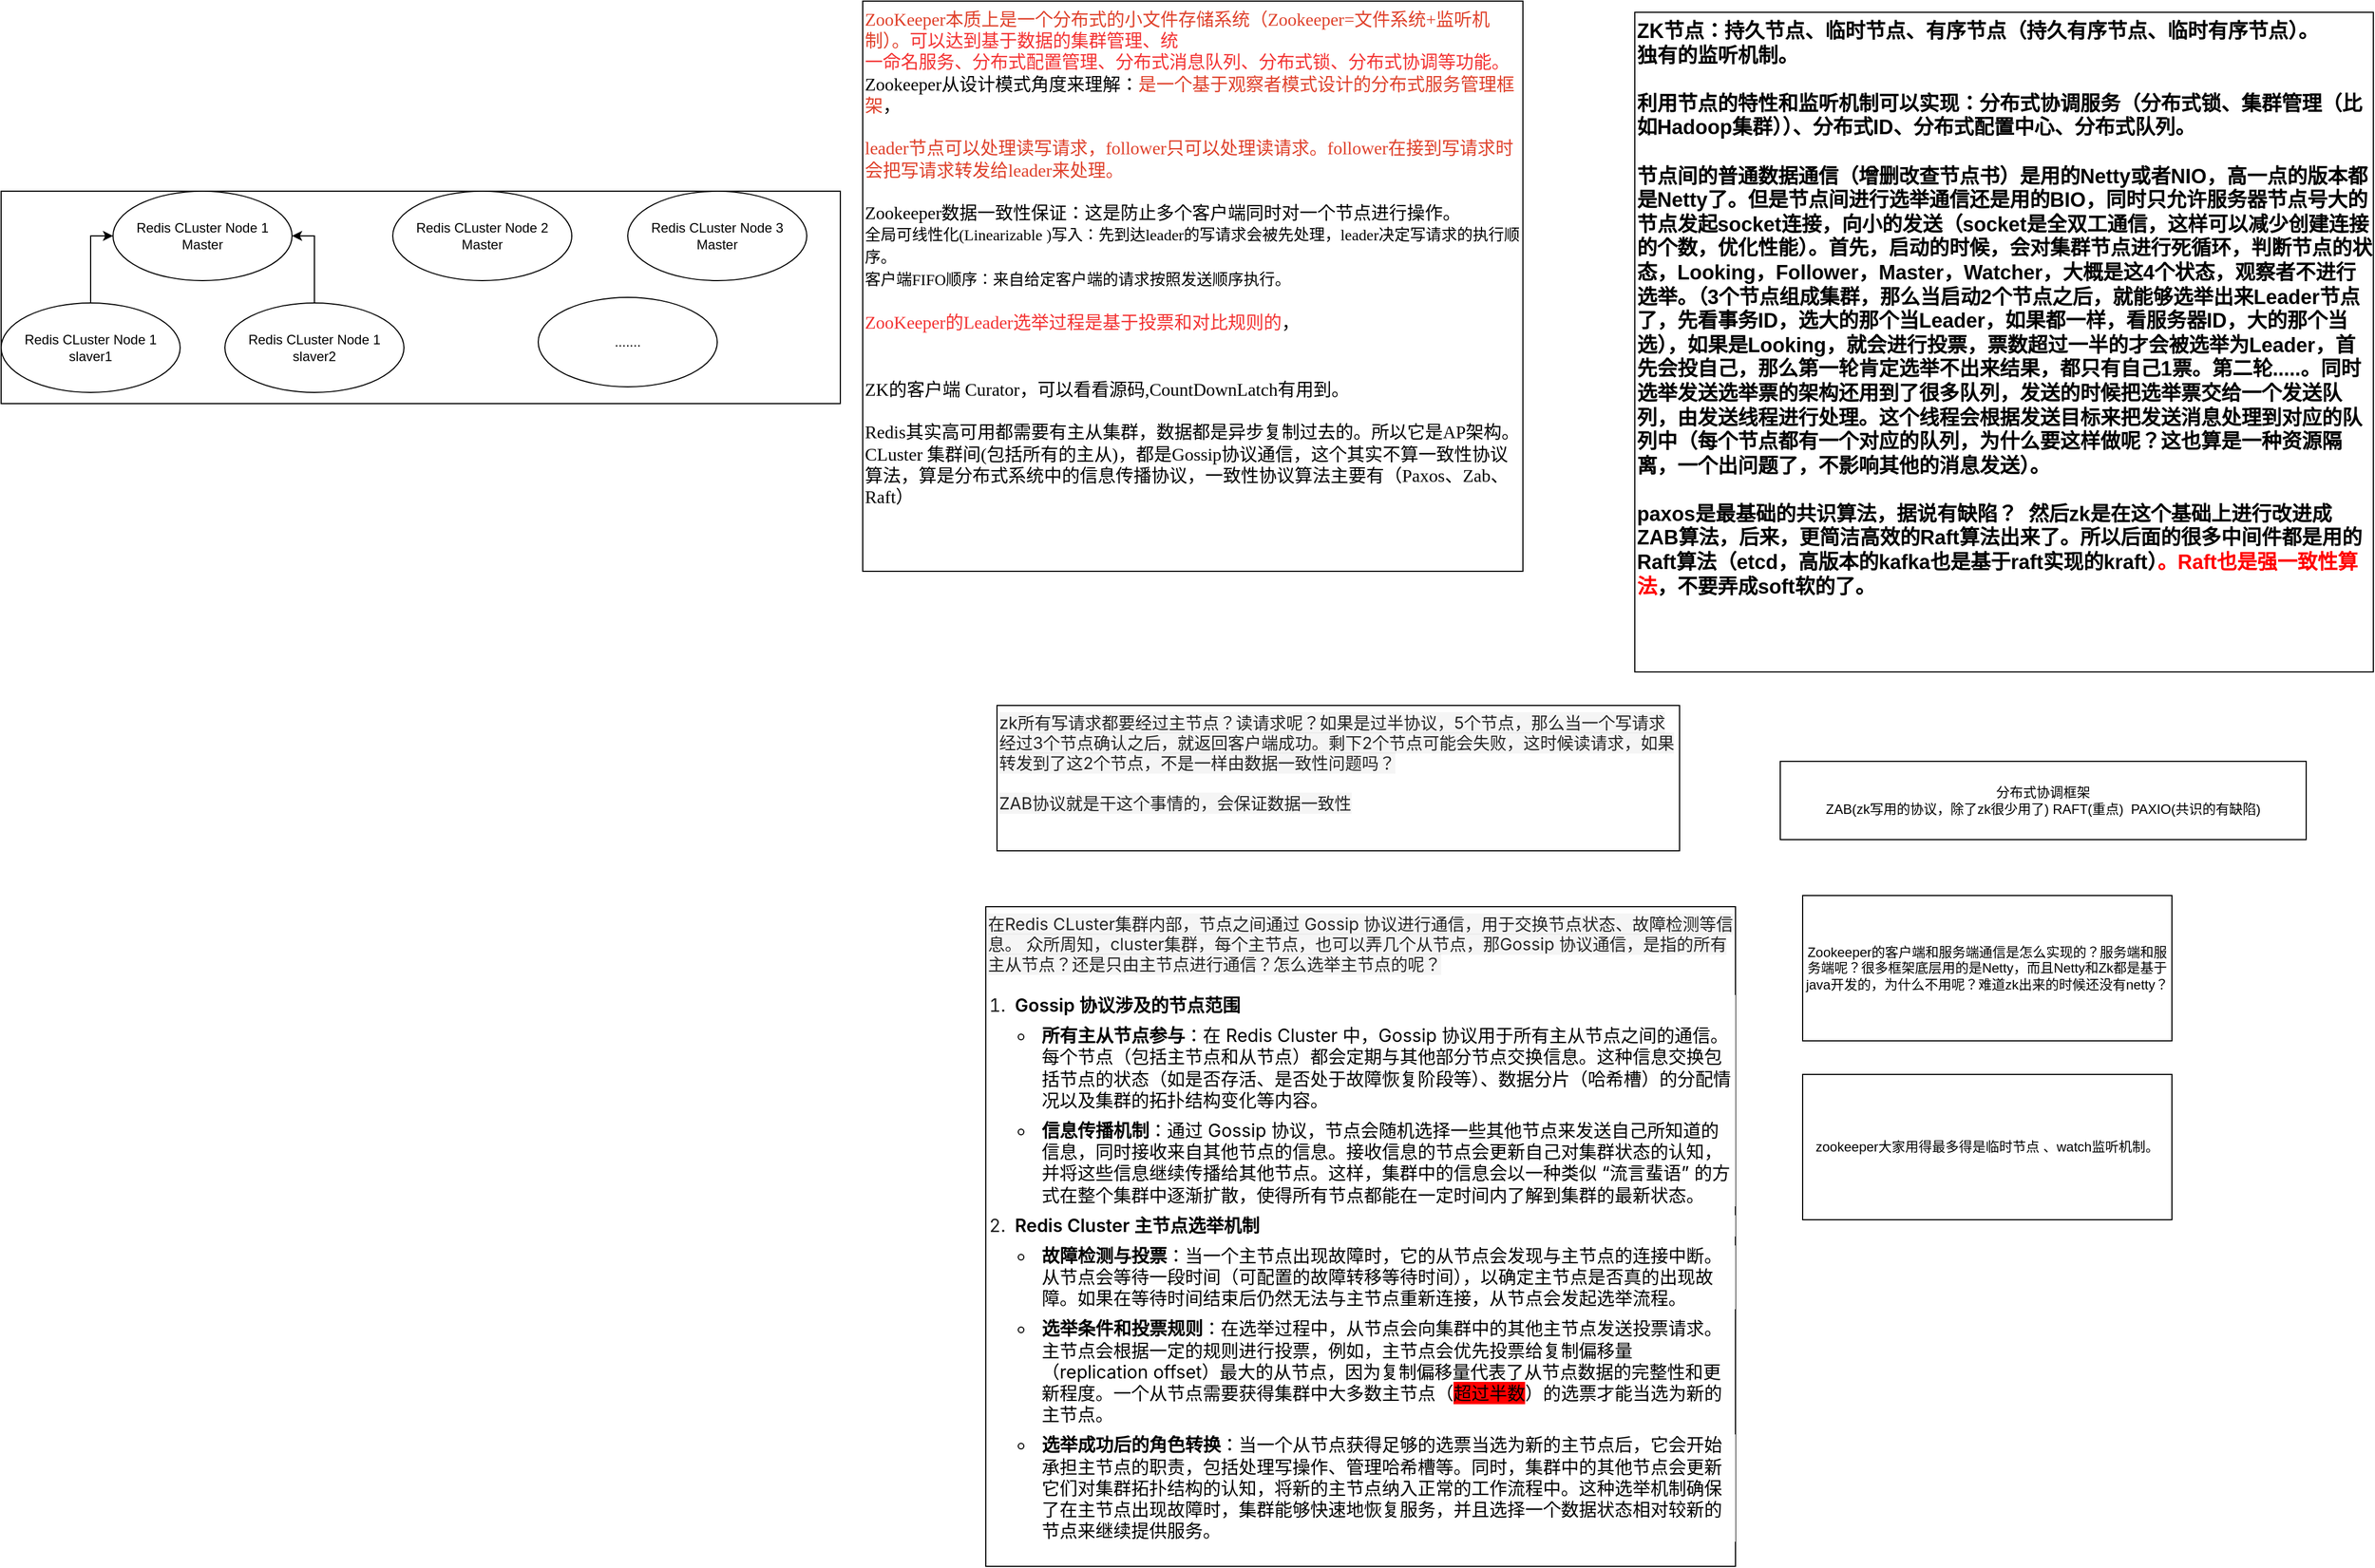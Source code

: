 <mxfile version="26.0.3">
  <diagram name="第 1 页" id="TzDZJ18uVH2BrXoznrYu">
    <mxGraphModel dx="2608" dy="1787" grid="1" gridSize="10" guides="1" tooltips="1" connect="1" arrows="1" fold="1" page="1" pageScale="1" pageWidth="827" pageHeight="1169" math="0" shadow="0">
      <root>
        <mxCell id="0" />
        <mxCell id="1" parent="0" />
        <mxCell id="oE_ixGBvfXvZEjppzsO--1" value="分布式协调框架&lt;br&gt;ZAB(zk写用的协议，除了zk很少用了) RAFT(重点)&amp;nbsp; PAXIO(共识的有缺陷)" style="rounded=0;whiteSpace=wrap;html=1;" parent="1" vertex="1">
          <mxGeometry x="350" y="360" width="470" height="70" as="geometry" />
        </mxCell>
        <mxCell id="EsCJ1PF5g06sX3PIpRF--1" value="Zookeeper的客户端和服务端通信是怎么实现的？服务端和服务端呢？很多框架底层用的是Netty，而且Netty和Zk都是基于java开发的，为什么不用呢？难道zk出来的时候还没有netty？" style="rounded=0;whiteSpace=wrap;html=1;" parent="1" vertex="1">
          <mxGeometry x="370" y="480" width="330" height="130" as="geometry" />
        </mxCell>
        <mxCell id="aoBaY2fR4_1X0Lq2eARB-2" value="zookeeper大家用得最多得是临时节点 、watch监听机制。" style="rounded=0;whiteSpace=wrap;html=1;" parent="1" vertex="1">
          <mxGeometry x="370" y="640" width="330" height="130" as="geometry" />
        </mxCell>
        <mxCell id="a138Q77CWcjG1b8q-LW_-1" value="ZK节点：持久节点、临时节点、有序节点（持久有序节点、临时有序节点）。&lt;div&gt;独有的监听机制。&lt;/div&gt;&lt;div&gt;&lt;br&gt;&lt;/div&gt;&lt;div&gt;利用节点的特性和监听机制可以实现：分布式协调服务（分布式锁、集群管理（比如Hadoop集群））、分布式ID、分布式配置中心、分布式队列。&lt;/div&gt;&lt;div&gt;&lt;br&gt;&lt;/div&gt;&lt;div&gt;节点间的普通数据通信（增删改查节点书）是用的Netty或者NIO，高一点的版本都是Netty了。但是节点间进行选举通信还是用的BIO，同时只允许服务器节点号大的节点发起socket连接，向小的发送（socket是全双工通信，这样可以减少创建连接的个数，优化性能）。首先，启动的时候，会对集群节点进行死循环，判断节点的状态，Looking，Follower，Master，Watcher，大概是这4个状态，观察者不进行选举。（3个节点组成集群，那么当启动2个节点之后，就能够选举出来Leader节点了，先看事务ID，选大的那个当Leader，如果都一样，看服务器ID，大的那个当选），如果是Looking，就会进行投票，票数超过一半的才会被选举为Leader，首先会投自己，那么第一轮肯定选举不出来结果，都只有自己1票。第二轮.....。同时选举发送选举票的架构还用到了很多队列，发送的时候把选举票交给一个发送队列，由发送线程进行处理。这个线程会根据发送目标来把发送消息处理到对应的队列中（每个节点都有一个对应的队列，为什么要这样做呢？这也算是一种资源隔离，一个出问题了，不影响其他的消息发送）。&lt;/div&gt;&lt;div&gt;&lt;br&gt;&lt;/div&gt;&lt;div&gt;paxos是最基础的共识算法，据说有缺陷？&amp;nbsp; 然后zk是在这个基础上进行改进成ZAB算法，后来，更简洁高效的Raft算法出来了。所以后面的很多中间件都是用的Raft算法（etcd，高版本的kafka也是基于raft实现的kraft）&lt;font style=&quot;color: rgb(255, 0, 0);&quot;&gt;。Raft也是强一致性算法&lt;/font&gt;，不要弄成soft软的了。&lt;/div&gt;" style="rounded=0;whiteSpace=wrap;html=1;verticalAlign=top;align=left;fontSize=18;fontStyle=1" vertex="1" parent="1">
          <mxGeometry x="220" y="-310" width="660" height="590" as="geometry" />
        </mxCell>
        <mxCell id="a138Q77CWcjG1b8q-LW_-2" value="&lt;span style=&quot;color: rgba(0, 0, 0, 0.85); font-family: Inter, -apple-system, BlinkMacSystemFont, &amp;quot;Segoe UI&amp;quot;, &amp;quot;SF Pro SC&amp;quot;, &amp;quot;SF Pro Display&amp;quot;, &amp;quot;SF Pro Icons&amp;quot;, &amp;quot;PingFang SC&amp;quot;, &amp;quot;Hiragino Sans GB&amp;quot;, &amp;quot;Microsoft YaHei&amp;quot;, &amp;quot;Helvetica Neue&amp;quot;, Helvetica, Arial, sans-serif; font-size: 15px; white-space-collapse: preserve; background-color: rgba(0, 0, 0, 0.04);&quot;&gt;zk所有写请求都要经过主节点？读请求呢？如果是过半协议，5个节点，那么当一个写请求经过3个节点确认之后，就返回客户端成功。剩下2个节点可能会失败，这时候读请求，如果转发到了这2个节点，不是一样由数据一致性问题吗？&lt;/span&gt;&lt;div&gt;&lt;span style=&quot;color: rgba(0, 0, 0, 0.85); font-family: Inter, -apple-system, BlinkMacSystemFont, &amp;quot;Segoe UI&amp;quot;, &amp;quot;SF Pro SC&amp;quot;, &amp;quot;SF Pro Display&amp;quot;, &amp;quot;SF Pro Icons&amp;quot;, &amp;quot;PingFang SC&amp;quot;, &amp;quot;Hiragino Sans GB&amp;quot;, &amp;quot;Microsoft YaHei&amp;quot;, &amp;quot;Helvetica Neue&amp;quot;, Helvetica, Arial, sans-serif; font-size: 15px; white-space-collapse: preserve; background-color: rgba(0, 0, 0, 0.04);&quot;&gt;&lt;br&gt;&lt;/span&gt;&lt;/div&gt;&lt;div&gt;&lt;span style=&quot;color: rgba(0, 0, 0, 0.85); font-family: Inter, -apple-system, BlinkMacSystemFont, &amp;quot;Segoe UI&amp;quot;, &amp;quot;SF Pro SC&amp;quot;, &amp;quot;SF Pro Display&amp;quot;, &amp;quot;SF Pro Icons&amp;quot;, &amp;quot;PingFang SC&amp;quot;, &amp;quot;Hiragino Sans GB&amp;quot;, &amp;quot;Microsoft YaHei&amp;quot;, &amp;quot;Helvetica Neue&amp;quot;, Helvetica, Arial, sans-serif; font-size: 15px; white-space-collapse: preserve; background-color: rgba(0, 0, 0, 0.04);&quot;&gt;ZAB协议就是干这个事情的，会保证数据一致性&lt;/span&gt;&lt;/div&gt;" style="rounded=0;whiteSpace=wrap;html=1;verticalAlign=top;align=left;" vertex="1" parent="1">
          <mxGeometry x="-350" y="310" width="610" height="130" as="geometry" />
        </mxCell>
        <mxCell id="a138Q77CWcjG1b8q-LW_-4" value="&lt;span style=&quot;color: rgba(0, 0, 0, 0.85); font-family: Inter, -apple-system, BlinkMacSystemFont, &amp;quot;Segoe UI&amp;quot;, &amp;quot;SF Pro SC&amp;quot;, &amp;quot;SF Pro Display&amp;quot;, &amp;quot;SF Pro Icons&amp;quot;, &amp;quot;PingFang SC&amp;quot;, &amp;quot;Hiragino Sans GB&amp;quot;, &amp;quot;Microsoft YaHei&amp;quot;, &amp;quot;Helvetica Neue&amp;quot;, Helvetica, Arial, sans-serif; font-size: 15px; white-space-collapse: preserve; background-color: rgba(0, 0, 0, 0.04);&quot;&gt;在Redis CLuster集群内部，节点之间通过 Gossip 协议进行通信，用于交换节点状态、故障检测等信息。 众所周知，cluster集群，每个主节点，也可以弄几个从节点，那Gossip 协议通信，是指的所有主从节点？还是只由主节点进行通信？怎么选举主节点的呢？&lt;/span&gt;&lt;div&gt;&lt;span style=&quot;color: rgba(0, 0, 0, 0.85); font-family: Inter, -apple-system, BlinkMacSystemFont, &amp;quot;Segoe UI&amp;quot;, &amp;quot;SF Pro SC&amp;quot;, &amp;quot;SF Pro Display&amp;quot;, &amp;quot;SF Pro Icons&amp;quot;, &amp;quot;PingFang SC&amp;quot;, &amp;quot;Hiragino Sans GB&amp;quot;, &amp;quot;Microsoft YaHei&amp;quot;, &amp;quot;Helvetica Neue&amp;quot;, Helvetica, Arial, sans-serif; font-size: 15px; white-space-collapse: preserve; background-color: rgba(0, 0, 0, 0.04);&quot;&gt;&lt;br&gt;&lt;/span&gt;&lt;/div&gt;&lt;div&gt;&lt;span style=&quot;color: rgba(0, 0, 0, 0.85); font-family: Inter, -apple-system, BlinkMacSystemFont, &amp;quot;Segoe UI&amp;quot;, &amp;quot;SF Pro SC&amp;quot;, &amp;quot;SF Pro Display&amp;quot;, &amp;quot;SF Pro Icons&amp;quot;, &amp;quot;PingFang SC&amp;quot;, &amp;quot;Hiragino Sans GB&amp;quot;, &amp;quot;Microsoft YaHei&amp;quot;, &amp;quot;Helvetica Neue&amp;quot;, Helvetica, Arial, sans-serif; font-size: 15px; white-space-collapse: preserve;&quot;&gt;&lt;ol style=&quot;-webkit-font-smoothing: antialiased; box-sizing: border-box; -webkit-tap-highlight-color: rgba(0, 0, 0, 0); --desktop-home-page-background-color: light-dark(#f4f4f4, #1b1b1b); --desktop-home-card-background-color: light-dark(#fdfdfd, #141414); --desktop-home-card-background-color-hover: light-dark(#fff, #000000); --desktop-home-popup-background-color: light-dark(#f6f5f5, #1a1a1a); margin-bottom: 0px; padding-left: 20px; overflow-anchor: auto; color: rgb(34, 34, 34); font-size: 16px; white-space-collapse: collapse; margin-top: 0px !important;&quot; class=&quot;auto-hide-last-sibling-br&quot;&gt;&lt;li style=&quot;background-color: light-dark(rgb(255, 255, 255), rgb(18, 18, 18)); -webkit-font-smoothing: antialiased; box-sizing: border-box; -webkit-tap-highlight-color: rgba(0, 0, 0, 0); --desktop-home-page-background-color: light-dark(#f4f4f4, #1b1b1b); --desktop-home-card-background-color: light-dark(#fdfdfd, #141414); --desktop-home-card-background-color-hover: light-dark(#fff, #000000); --desktop-home-popup-background-color: light-dark(#f6f5f5, #1a1a1a); font-size: var(--md-box-samantha-normal-text-font-size); line-height: var(--md-box-samantha-normal-text-line-height); list-style-type: decimal; padding-left: 4px; overflow-anchor: auto; color: var(--md-box-samantha-normal-text-color) !important;&quot;&gt;&lt;div style=&quot;-webkit-font-smoothing: antialiased; box-sizing: border-box; -webkit-tap-highlight-color: rgba(0, 0, 0, 0); --desktop-home-page-background-color: light-dark(#f4f4f4, #1b1b1b); --desktop-home-card-background-color: light-dark(#fdfdfd, #141414); --desktop-home-card-background-color-hover: light-dark(#fff, #000000); --desktop-home-popup-background-color: light-dark(#f6f5f5, #1a1a1a); line-height: var(--md-box-samantha-normal-text-line-height); margin-bottom: 0px; margin-top: 0px; font-size: var(--md-box-samantha-normal-text-font-size); color: initial; overflow-anchor: auto;&quot; class=&quot;auto-hide-last-sibling-br paragraph-JOTKXA paragraph-element br-paragraph-space&quot;&gt;&lt;span style=&quot;-webkit-font-smoothing: antialiased; box-sizing: border-box; -webkit-tap-highlight-color: rgba(0, 0, 0, 0); --desktop-home-page-background-color: light-dark(#f4f4f4, #1b1b1b); --desktop-home-card-background-color: light-dark(#fdfdfd, #141414); --desktop-home-card-background-color-hover: light-dark(#fff, #000000); --desktop-home-popup-background-color: light-dark(#f6f5f5, #1a1a1a); font-weight: 600; color: initial; font-size: var(--md-box-samantha-normal-text-font-size); line-height: var(--md-box-samantha-normal-text-line-height); overflow-anchor: auto;&quot;&gt;Gossip 协议涉及的节点范围&lt;/span&gt;&lt;/div&gt;&lt;ul style=&quot;-webkit-font-smoothing: antialiased; box-sizing: border-box; -webkit-tap-highlight-color: rgba(0, 0, 0, 0); --desktop-home-page-background-color: light-dark(#f4f4f4, #1b1b1b); --desktop-home-card-background-color: light-dark(#fdfdfd, #141414); --desktop-home-card-background-color-hover: light-dark(#fff, #000000); --desktop-home-popup-background-color: light-dark(#f6f5f5, #1a1a1a); margin-bottom: 0px; margin-top: 8px; overflow-anchor: auto; color: initial; padding-left: 20px !important;&quot; class=&quot;auto-hide-last-sibling-br&quot;&gt;&lt;li style=&quot;-webkit-font-smoothing: antialiased; box-sizing: border-box; -webkit-tap-highlight-color: rgba(0, 0, 0, 0); --desktop-home-page-background-color: light-dark(#f4f4f4, #1b1b1b); --desktop-home-card-background-color: light-dark(#fdfdfd, #141414); --desktop-home-card-background-color-hover: light-dark(#fff, #000000); --desktop-home-popup-background-color: light-dark(#f6f5f5, #1a1a1a); font-size: var(--md-box-samantha-normal-text-font-size); line-height: var(--md-box-samantha-normal-text-line-height); color: initial; list-style-type: circle; padding-left: 4px; overflow-anchor: auto;&quot;&gt;&lt;span style=&quot;-webkit-font-smoothing: antialiased; box-sizing: border-box; -webkit-tap-highlight-color: rgba(0, 0, 0, 0); --desktop-home-page-background-color: light-dark(#f4f4f4, #1b1b1b); --desktop-home-card-background-color: light-dark(#fdfdfd, #141414); --desktop-home-card-background-color-hover: light-dark(#fff, #000000); --desktop-home-popup-background-color: light-dark(#f6f5f5, #1a1a1a); font-weight: 600; color: initial; font-size: var(--md-box-samantha-normal-text-font-size); line-height: var(--md-box-samantha-normal-text-line-height); overflow-anchor: auto;&quot;&gt;所有主从节点参与&lt;/span&gt;：在 Redis Cluster 中，Gossip 协议用于所有主从节点之间的通信。每个节点（包括主节点和从节点）都会定期与其他部分节点交换信息。这种信息交换包括节点的状态（如是否存活、是否处于故障恢复阶段等）、数据分片（哈希槽）的分配情况以及集群的拓扑结构变化等内容。&lt;/li&gt;&lt;li style=&quot;-webkit-font-smoothing: antialiased; box-sizing: border-box; -webkit-tap-highlight-color: rgba(0, 0, 0, 0); --desktop-home-page-background-color: light-dark(#f4f4f4, #1b1b1b); --desktop-home-card-background-color: light-dark(#fdfdfd, #141414); --desktop-home-card-background-color-hover: light-dark(#fff, #000000); --desktop-home-popup-background-color: light-dark(#f6f5f5, #1a1a1a); font-size: var(--md-box-samantha-normal-text-font-size); line-height: var(--md-box-samantha-normal-text-line-height); color: initial; list-style-type: circle; margin-top: 8px; padding-left: 4px; overflow-anchor: auto;&quot;&gt;&lt;span style=&quot;-webkit-font-smoothing: antialiased; box-sizing: border-box; -webkit-tap-highlight-color: rgba(0, 0, 0, 0); --desktop-home-page-background-color: light-dark(#f4f4f4, #1b1b1b); --desktop-home-card-background-color: light-dark(#fdfdfd, #141414); --desktop-home-card-background-color-hover: light-dark(#fff, #000000); --desktop-home-popup-background-color: light-dark(#f6f5f5, #1a1a1a); font-weight: 600; color: initial; font-size: var(--md-box-samantha-normal-text-font-size); line-height: var(--md-box-samantha-normal-text-line-height); overflow-anchor: auto;&quot;&gt;信息传播机制&lt;/span&gt;：通过 Gossip 协议，节点会随机选择一些其他节点来发送自己所知道的信息，同时接收来自其他节点的信息。接收信息的节点会更新自己对集群状态的认知，并将这些信息继续传播给其他节点。这样，集群中的信息会以一种类似 “流言蜚语” 的方式在整个集群中逐渐扩散，使得所有节点都能在一定时间内了解到集群的最新状态。&lt;/li&gt;&lt;/ul&gt;&lt;/li&gt;&lt;li style=&quot;-webkit-font-smoothing: antialiased; box-sizing: border-box; -webkit-tap-highlight-color: rgba(0, 0, 0, 0); --desktop-home-page-background-color: light-dark(#f4f4f4, #1b1b1b); --desktop-home-card-background-color: light-dark(#fdfdfd, #141414); --desktop-home-card-background-color-hover: light-dark(#fff, #000000); --desktop-home-popup-background-color: light-dark(#f6f5f5, #1a1a1a); font-size: var(--md-box-samantha-normal-text-font-size); line-height: var(--md-box-samantha-normal-text-line-height); list-style-type: decimal; margin-top: 8px; padding-left: 4px; overflow-anchor: auto; color: var(--md-box-samantha-normal-text-color) !important;&quot;&gt;&lt;div style=&quot;background-color: light-dark(rgb(255, 255, 255), rgb(18, 18, 18)); -webkit-font-smoothing: antialiased; box-sizing: border-box; -webkit-tap-highlight-color: rgba(0, 0, 0, 0); --desktop-home-page-background-color: light-dark(#f4f4f4, #1b1b1b); --desktop-home-card-background-color: light-dark(#fdfdfd, #141414); --desktop-home-card-background-color-hover: light-dark(#fff, #000000); --desktop-home-popup-background-color: light-dark(#f6f5f5, #1a1a1a); line-height: var(--md-box-samantha-normal-text-line-height); margin-bottom: 0px; margin-top: 0px; font-size: var(--md-box-samantha-normal-text-font-size); color: initial; overflow-anchor: auto;&quot; class=&quot;auto-hide-last-sibling-br paragraph-JOTKXA paragraph-element br-paragraph-space&quot;&gt;&lt;span style=&quot;-webkit-font-smoothing: antialiased; box-sizing: border-box; -webkit-tap-highlight-color: rgba(0, 0, 0, 0); --desktop-home-page-background-color: light-dark(#f4f4f4, #1b1b1b); --desktop-home-card-background-color: light-dark(#fdfdfd, #141414); --desktop-home-card-background-color-hover: light-dark(#fff, #000000); --desktop-home-popup-background-color: light-dark(#f6f5f5, #1a1a1a); font-weight: 600; color: initial; font-size: var(--md-box-samantha-normal-text-font-size); line-height: var(--md-box-samantha-normal-text-line-height); overflow-anchor: auto;&quot;&gt;Redis Cluster 主节点选举机制&lt;/span&gt;&lt;/div&gt;&lt;ul style=&quot;-webkit-font-smoothing: antialiased; box-sizing: border-box; -webkit-tap-highlight-color: rgba(0, 0, 0, 0); --desktop-home-page-background-color: light-dark(#f4f4f4, #1b1b1b); --desktop-home-card-background-color: light-dark(#fdfdfd, #141414); --desktop-home-card-background-color-hover: light-dark(#fff, #000000); --desktop-home-popup-background-color: light-dark(#f6f5f5, #1a1a1a); margin-bottom: 0px; margin-top: 8px; overflow-anchor: auto; color: initial; padding-left: 20px !important;&quot; class=&quot;auto-hide-last-sibling-br&quot;&gt;&lt;li style=&quot;background-color: light-dark(rgb(255, 255, 255), rgb(18, 18, 18)); -webkit-font-smoothing: antialiased; box-sizing: border-box; -webkit-tap-highlight-color: rgba(0, 0, 0, 0); --desktop-home-page-background-color: light-dark(#f4f4f4, #1b1b1b); --desktop-home-card-background-color: light-dark(#fdfdfd, #141414); --desktop-home-card-background-color-hover: light-dark(#fff, #000000); --desktop-home-popup-background-color: light-dark(#f6f5f5, #1a1a1a); font-size: var(--md-box-samantha-normal-text-font-size); line-height: var(--md-box-samantha-normal-text-line-height); color: initial; list-style-type: circle; padding-left: 4px; overflow-anchor: auto;&quot;&gt;&lt;span style=&quot;-webkit-font-smoothing: antialiased; box-sizing: border-box; -webkit-tap-highlight-color: rgba(0, 0, 0, 0); --desktop-home-page-background-color: light-dark(#f4f4f4, #1b1b1b); --desktop-home-card-background-color: light-dark(#fdfdfd, #141414); --desktop-home-card-background-color-hover: light-dark(#fff, #000000); --desktop-home-popup-background-color: light-dark(#f6f5f5, #1a1a1a); font-weight: 600; color: initial; font-size: var(--md-box-samantha-normal-text-font-size); line-height: var(--md-box-samantha-normal-text-line-height); overflow-anchor: auto;&quot;&gt;故障检测与投票&lt;/span&gt;：当一个主节点出现故障时，它的从节点会发现与主节点的连接中断。从节点会等待一段时间（可配置的故障转移等待时间），以确定主节点是否真的出现故障。如果在等待时间结束后仍然无法与主节点重新连接，从节点会发起选举流程。&lt;/li&gt;&lt;li style=&quot;-webkit-font-smoothing: antialiased; box-sizing: border-box; -webkit-tap-highlight-color: rgba(0, 0, 0, 0); --desktop-home-page-background-color: light-dark(#f4f4f4, #1b1b1b); --desktop-home-card-background-color: light-dark(#fdfdfd, #141414); --desktop-home-card-background-color-hover: light-dark(#fff, #000000); --desktop-home-popup-background-color: light-dark(#f6f5f5, #1a1a1a); font-size: var(--md-box-samantha-normal-text-font-size); line-height: var(--md-box-samantha-normal-text-line-height); color: initial; list-style-type: circle; margin-top: 8px; padding-left: 4px; overflow-anchor: auto;&quot;&gt;&lt;span style=&quot;background-color: light-dark(rgb(255, 255, 255), rgb(18, 18, 18)); -webkit-font-smoothing: antialiased; box-sizing: border-box; -webkit-tap-highlight-color: rgba(0, 0, 0, 0); --desktop-home-page-background-color: light-dark(#f4f4f4, #1b1b1b); --desktop-home-card-background-color: light-dark(#fdfdfd, #141414); --desktop-home-card-background-color-hover: light-dark(#fff, #000000); --desktop-home-popup-background-color: light-dark(#f6f5f5, #1a1a1a); font-weight: 600; color: initial; font-size: var(--md-box-samantha-normal-text-font-size); line-height: var(--md-box-samantha-normal-text-line-height); overflow-anchor: auto;&quot;&gt;选举条件和投票规则&lt;/span&gt;：在选举过程中，从节点会向集群中的其他主节点发送投票请求。主节点会根据一定的规则进行投票，例如，主节点会优先投票给复制偏移量（replication offset）最大的从节点，因为复制偏移量代表了从节点数据的完整性和更新程度。一个从节点需要获得集群中大多数主节点（&lt;span style=&quot;background-color: rgb(255, 0, 0);&quot;&gt;超过半数&lt;/span&gt;）的选票才能当选为新的主节点。&lt;/li&gt;&lt;li style=&quot;background-color: light-dark(rgb(255, 255, 255), rgb(18, 18, 18)); -webkit-font-smoothing: antialiased; box-sizing: border-box; -webkit-tap-highlight-color: rgba(0, 0, 0, 0); --desktop-home-page-background-color: light-dark(#f4f4f4, #1b1b1b); --desktop-home-card-background-color: light-dark(#fdfdfd, #141414); --desktop-home-card-background-color-hover: light-dark(#fff, #000000); --desktop-home-popup-background-color: light-dark(#f6f5f5, #1a1a1a); font-size: var(--md-box-samantha-normal-text-font-size); line-height: var(--md-box-samantha-normal-text-line-height); color: initial; list-style-type: circle; margin-top: 8px; padding-left: 4px; overflow-anchor: auto;&quot;&gt;&lt;span style=&quot;-webkit-font-smoothing: antialiased; box-sizing: border-box; -webkit-tap-highlight-color: rgba(0, 0, 0, 0); --desktop-home-page-background-color: light-dark(#f4f4f4, #1b1b1b); --desktop-home-card-background-color: light-dark(#fdfdfd, #141414); --desktop-home-card-background-color-hover: light-dark(#fff, #000000); --desktop-home-popup-background-color: light-dark(#f6f5f5, #1a1a1a); font-weight: 600; color: initial; font-size: var(--md-box-samantha-normal-text-font-size); line-height: var(--md-box-samantha-normal-text-line-height); overflow-anchor: auto;&quot;&gt;选举成功后的角色转换&lt;/span&gt;：当一个从节点获得足够的选票当选为新的主节点后，它会开始承担主节点的职责，包括处理写操作、管理哈希槽等。同时，集群中的其他节点会更新它们对集群拓扑结构的认知，将新的主节点纳入正常的工作流程中。这种选举机制确保了在主节点出现故障时，集群能够快速地恢复服务，并且选择一个数据状态相对较新的节点来继续提供服务。&lt;/li&gt;&lt;/ul&gt;&lt;/li&gt;&lt;/ol&gt;&lt;/span&gt;&lt;/div&gt;" style="rounded=0;whiteSpace=wrap;html=1;verticalAlign=top;align=left;" vertex="1" parent="1">
          <mxGeometry x="-360" y="490" width="670" height="590" as="geometry" />
        </mxCell>
        <mxCell id="a138Q77CWcjG1b8q-LW_-5" value="&lt;div&gt;&lt;span style=&quot;font-size: 12.011pt; font-family: 微软雅黑; color: rgb(223, 64, 42);&quot;&gt;ZooKeeper本质上是一个分布式的小文件存储系统（Zookeeper=文件系统+监听机制）。&lt;/span&gt;&lt;span style=&quot;color: rgb(243, 50, 50); font-family: 微软雅黑; font-size: 12.011pt; background-color: transparent;&quot;&gt;可以达到基于数据的集群管理、统&lt;/span&gt;&lt;/div&gt;&lt;div&gt;&lt;span style=&quot;font-size: 12.011pt; font-family: 微软雅黑; color: rgb(243, 50, 50);&quot;&gt;一命名服务、分布式配置管理、分布式消息队列、分布式锁、分布式协调等功能。&lt;/span&gt;&lt;/div&gt;&lt;div&gt;&lt;div&gt;&lt;span style=&quot;font-size: 12.011pt; font-family: 微软雅黑;&quot;&gt;Zookeeper从设计模式角度来理解：&lt;/span&gt;&lt;span style=&quot;font-size: 12.011pt; font-family: 微软雅黑; color: rgb(223, 64, 42);&quot;&gt;是一个基于观察者模式设计的分布式服务管理框架&lt;/span&gt;&lt;span style=&quot;font-size: 12.011pt; font-family: 微软雅黑;&quot;&gt;，&lt;/span&gt;&lt;/div&gt;&lt;/div&gt;&lt;div&gt;&lt;span style=&quot;font-size: 12.011pt; font-family: 微软雅黑;&quot;&gt;&lt;br&gt;&lt;/span&gt;&lt;/div&gt;&lt;div&gt;&lt;div&gt;&lt;span style=&quot;font-size: 12.011pt; font-family: 微软雅黑; color: rgb(223, 64, 42);&quot;&gt;leader节点可以处理读写请求，follower只可以处理读请求。follower在接到写请求时会把写请求转发&lt;/span&gt;&lt;span style=&quot;color: light-dark(rgb(223, 64, 42), rgb(255, 126, 107)); font-family: 微软雅黑; font-size: 12.011pt; background-color: transparent;&quot;&gt;给leader来处理。&lt;/span&gt;&lt;/div&gt;&lt;/div&gt;&lt;div&gt;&lt;span style=&quot;font-size: 12.011pt; font-family: 微软雅黑; color: rgb(223, 64, 42);&quot;&gt;&lt;br&gt;&lt;/span&gt;&lt;/div&gt;&lt;div&gt;&lt;span style=&quot;font-family: 微软雅黑; color: rgb(223, 64, 42);&quot;&gt;&lt;div style=&quot;font-size: 12.011pt;&quot;&gt;&lt;span style=&quot;font-size: 12.011pt; color: rgb(0, 0, 0);&quot;&gt;Zookeeper数据一致性保证：这是防止多个客户端同时对一个节点进行操作。&lt;/span&gt;&lt;/div&gt;&lt;div style=&quot;font-size: 12.011pt;&quot;&gt;&lt;span style=&quot;font-size: 10.51pt; color: rgb(0, 0, 0);&quot;&gt;全局可线性化(Linearizable )写入∶先到达leader的写请求会被先处理，leader决定写请求的执行顺序。&lt;br&gt;&lt;/span&gt;&lt;/div&gt;&lt;div style=&quot;font-size: 12.011pt;&quot;&gt;&lt;span style=&quot;font-size: 10.51pt; color: rgb(0, 0, 0);&quot;&gt;客户端FIFO顺序∶来自给定客户端的请求按照发送顺序执行。&lt;/span&gt;&lt;/div&gt;&lt;div style=&quot;font-size: 12.011pt;&quot;&gt;&lt;span style=&quot;font-size: 10.51pt; color: rgb(0, 0, 0);&quot;&gt;&lt;br&gt;&lt;/span&gt;&lt;/div&gt;&lt;div style=&quot;&quot;&gt;&lt;span style=&quot;color: rgb(0, 0, 0);&quot;&gt;&lt;div style=&quot;font-size: 10.51pt;&quot;&gt;&lt;span style=&quot;font-size: 12.011pt; color: rgb(243, 50, 50);&quot;&gt;ZooKeeper的Leader选举过程是基于投票和对比规则的&lt;/span&gt;&lt;span style=&quot;font-size: 12.011pt;&quot;&gt;，&lt;/span&gt;&lt;/div&gt;&lt;div style=&quot;font-size: 10.51pt;&quot;&gt;&lt;span style=&quot;font-size: 12.011pt;&quot;&gt;&lt;br&gt;&lt;/span&gt;&lt;/div&gt;&lt;div style=&quot;font-size: 10.51pt;&quot;&gt;&lt;span style=&quot;font-size: 12.011pt;&quot;&gt;&lt;br&gt;&lt;/span&gt;&lt;/div&gt;&lt;div style=&quot;&quot;&gt;&lt;span style=&quot;font-size: 16.015px;&quot;&gt;ZK的客户端 Curator，可以看看源码,CountDownLatch有用到。&lt;/span&gt;&lt;/div&gt;&lt;div style=&quot;&quot;&gt;&lt;span style=&quot;font-size: 16.015px;&quot;&gt;&lt;br&gt;&lt;/span&gt;&lt;/div&gt;&lt;div style=&quot;&quot;&gt;&lt;span style=&quot;font-size: 16.015px;&quot;&gt;Redis其实高可用都需要有主从集群，数据都是异步复制过去的。所以它是AP架构。CLuster 集群间(包括所有的主从)，都是Gossip协议通信，这个其实不算一致性协议算法，算是分布式系统中的信息传播协议，一致性协议算法主要有（Paxos、Zab、Raft）&lt;/span&gt;&lt;/div&gt;&lt;/span&gt;&lt;/div&gt;&lt;/span&gt;&lt;/div&gt;" style="rounded=0;whiteSpace=wrap;html=1;verticalAlign=top;align=left;" vertex="1" parent="1">
          <mxGeometry x="-470" y="-320" width="590" height="510" as="geometry" />
        </mxCell>
        <mxCell id="a138Q77CWcjG1b8q-LW_-6" value="" style="rounded=0;whiteSpace=wrap;html=1;" vertex="1" parent="1">
          <mxGeometry x="-1240" y="-150" width="750" height="190" as="geometry" />
        </mxCell>
        <mxCell id="a138Q77CWcjG1b8q-LW_-7" value="Redis CLuster Node 1&lt;div&gt;Master&lt;/div&gt;" style="ellipse;whiteSpace=wrap;html=1;" vertex="1" parent="1">
          <mxGeometry x="-1140" y="-150" width="160" height="80" as="geometry" />
        </mxCell>
        <mxCell id="a138Q77CWcjG1b8q-LW_-8" value="Redis CLuster Node 2&lt;div&gt;Master&lt;/div&gt;" style="ellipse;whiteSpace=wrap;html=1;" vertex="1" parent="1">
          <mxGeometry x="-890" y="-150" width="160" height="80" as="geometry" />
        </mxCell>
        <mxCell id="a138Q77CWcjG1b8q-LW_-9" value="Redis CLuster Node 3&lt;div&gt;Master&lt;/div&gt;" style="ellipse;whiteSpace=wrap;html=1;" vertex="1" parent="1">
          <mxGeometry x="-680" y="-150" width="160" height="80" as="geometry" />
        </mxCell>
        <mxCell id="a138Q77CWcjG1b8q-LW_-13" style="edgeStyle=orthogonalEdgeStyle;rounded=0;orthogonalLoop=1;jettySize=auto;html=1;entryX=0;entryY=0.5;entryDx=0;entryDy=0;" edge="1" parent="1" source="a138Q77CWcjG1b8q-LW_-10" target="a138Q77CWcjG1b8q-LW_-7">
          <mxGeometry relative="1" as="geometry" />
        </mxCell>
        <mxCell id="a138Q77CWcjG1b8q-LW_-10" value="Redis CLuster Node 1&lt;div&gt;slaver1&lt;/div&gt;" style="ellipse;whiteSpace=wrap;html=1;" vertex="1" parent="1">
          <mxGeometry x="-1240" y="-50" width="160" height="80" as="geometry" />
        </mxCell>
        <mxCell id="a138Q77CWcjG1b8q-LW_-14" style="edgeStyle=orthogonalEdgeStyle;rounded=0;orthogonalLoop=1;jettySize=auto;html=1;entryX=1;entryY=0.5;entryDx=0;entryDy=0;" edge="1" parent="1" source="a138Q77CWcjG1b8q-LW_-11" target="a138Q77CWcjG1b8q-LW_-7">
          <mxGeometry relative="1" as="geometry" />
        </mxCell>
        <mxCell id="a138Q77CWcjG1b8q-LW_-11" value="Redis CLuster Node 1&lt;div&gt;slaver2&lt;/div&gt;" style="ellipse;whiteSpace=wrap;html=1;" vertex="1" parent="1">
          <mxGeometry x="-1040" y="-50" width="160" height="80" as="geometry" />
        </mxCell>
        <mxCell id="a138Q77CWcjG1b8q-LW_-12" value="......." style="ellipse;whiteSpace=wrap;html=1;" vertex="1" parent="1">
          <mxGeometry x="-760" y="-55" width="160" height="80" as="geometry" />
        </mxCell>
      </root>
    </mxGraphModel>
  </diagram>
</mxfile>
